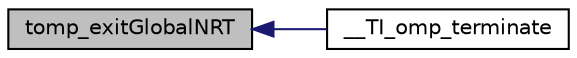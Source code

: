 digraph "tomp_exitGlobalNRT"
{
  edge [fontname="Helvetica",fontsize="10",labelfontname="Helvetica",labelfontsize="10"];
  node [fontname="Helvetica",fontsize="10",shape=record];
  rankdir="LR";
  Node1 [label="tomp_exitGlobalNRT",height=0.2,width=0.4,color="black", fillcolor="grey75", style="filled", fontcolor="black"];
  Node1 -> Node2 [dir="back",color="midnightblue",fontsize="10",style="solid",fontname="Helvetica"];
  Node2 [label="__TI_omp_terminate",height=0.2,width=0.4,color="black", fillcolor="white", style="filled",URL="$boot_8c.html#ab91572553cb2e8889d05980f7798a442",tooltip="Terminate the OpenMP runtime. "];
}
